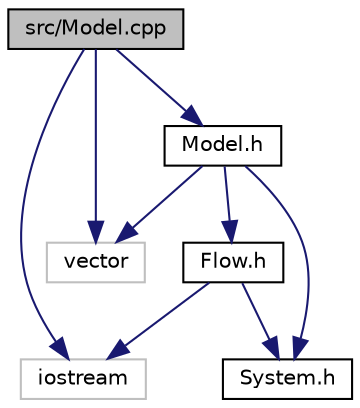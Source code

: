 digraph "src/Model.cpp"
{
 // LATEX_PDF_SIZE
  edge [fontname="Helvetica",fontsize="10",labelfontname="Helvetica",labelfontsize="10"];
  node [fontname="Helvetica",fontsize="10",shape=record];
  Node1 [label="src/Model.cpp",height=0.2,width=0.4,color="black", fillcolor="grey75", style="filled", fontcolor="black",tooltip="Implementation of class Model."];
  Node1 -> Node2 [color="midnightblue",fontsize="10",style="solid",fontname="Helvetica"];
  Node2 [label="iostream",height=0.2,width=0.4,color="grey75", fillcolor="white", style="filled",tooltip=" "];
  Node1 -> Node3 [color="midnightblue",fontsize="10",style="solid",fontname="Helvetica"];
  Node3 [label="vector",height=0.2,width=0.4,color="grey75", fillcolor="white", style="filled",tooltip=" "];
  Node1 -> Node4 [color="midnightblue",fontsize="10",style="solid",fontname="Helvetica"];
  Node4 [label="Model.h",height=0.2,width=0.4,color="black", fillcolor="white", style="filled",URL="$_model_8h.html",tooltip="Declaration of class Model."];
  Node4 -> Node3 [color="midnightblue",fontsize="10",style="solid",fontname="Helvetica"];
  Node4 -> Node5 [color="midnightblue",fontsize="10",style="solid",fontname="Helvetica"];
  Node5 [label="System.h",height=0.2,width=0.4,color="black", fillcolor="white", style="filled",URL="$_system_8h.html",tooltip="Declaration of class System."];
  Node4 -> Node6 [color="midnightblue",fontsize="10",style="solid",fontname="Helvetica"];
  Node6 [label="Flow.h",height=0.2,width=0.4,color="black", fillcolor="white", style="filled",URL="$_flow_8h.html",tooltip="Declaration of class Flow."];
  Node6 -> Node2 [color="midnightblue",fontsize="10",style="solid",fontname="Helvetica"];
  Node6 -> Node5 [color="midnightblue",fontsize="10",style="solid",fontname="Helvetica"];
}
